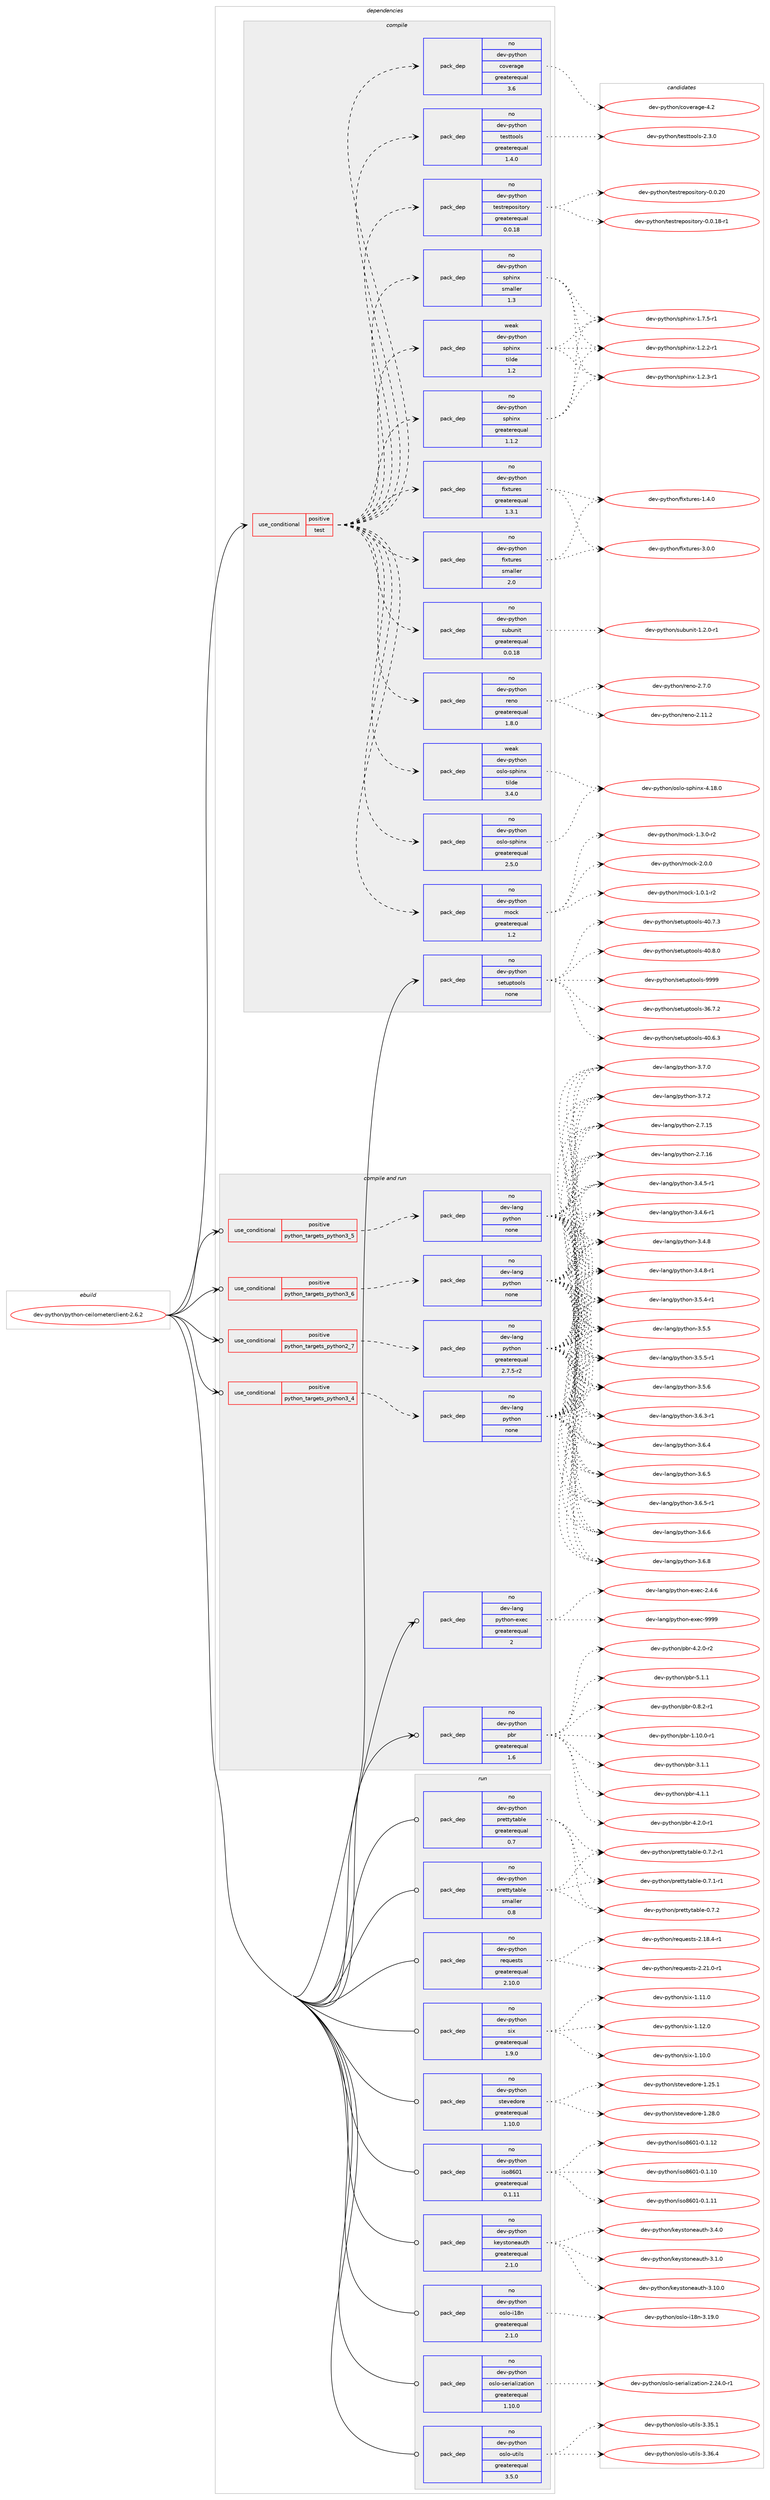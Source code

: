 digraph prolog {

# *************
# Graph options
# *************

newrank=true;
concentrate=true;
compound=true;
graph [rankdir=LR,fontname=Helvetica,fontsize=10,ranksep=1.5];#, ranksep=2.5, nodesep=0.2];
edge  [arrowhead=vee];
node  [fontname=Helvetica,fontsize=10];

# **********
# The ebuild
# **********

subgraph cluster_leftcol {
color=gray;
rank=same;
label=<<i>ebuild</i>>;
id [label="dev-python/python-ceilometerclient-2.6.2", color=red, width=4, href="../dev-python/python-ceilometerclient-2.6.2.svg"];
}

# ****************
# The dependencies
# ****************

subgraph cluster_midcol {
color=gray;
label=<<i>dependencies</i>>;
subgraph cluster_compile {
fillcolor="#eeeeee";
style=filled;
label=<<i>compile</i>>;
subgraph cond382423 {
dependency1434199 [label=<<TABLE BORDER="0" CELLBORDER="1" CELLSPACING="0" CELLPADDING="4"><TR><TD ROWSPAN="3" CELLPADDING="10">use_conditional</TD></TR><TR><TD>positive</TD></TR><TR><TD>test</TD></TR></TABLE>>, shape=none, color=red];
subgraph pack1028423 {
dependency1434200 [label=<<TABLE BORDER="0" CELLBORDER="1" CELLSPACING="0" CELLPADDING="4" WIDTH="220"><TR><TD ROWSPAN="6" CELLPADDING="30">pack_dep</TD></TR><TR><TD WIDTH="110">no</TD></TR><TR><TD>dev-python</TD></TR><TR><TD>coverage</TD></TR><TR><TD>greaterequal</TD></TR><TR><TD>3.6</TD></TR></TABLE>>, shape=none, color=blue];
}
dependency1434199:e -> dependency1434200:w [weight=20,style="dashed",arrowhead="vee"];
subgraph pack1028424 {
dependency1434201 [label=<<TABLE BORDER="0" CELLBORDER="1" CELLSPACING="0" CELLPADDING="4" WIDTH="220"><TR><TD ROWSPAN="6" CELLPADDING="30">pack_dep</TD></TR><TR><TD WIDTH="110">no</TD></TR><TR><TD>dev-python</TD></TR><TR><TD>fixtures</TD></TR><TR><TD>greaterequal</TD></TR><TR><TD>1.3.1</TD></TR></TABLE>>, shape=none, color=blue];
}
dependency1434199:e -> dependency1434201:w [weight=20,style="dashed",arrowhead="vee"];
subgraph pack1028425 {
dependency1434202 [label=<<TABLE BORDER="0" CELLBORDER="1" CELLSPACING="0" CELLPADDING="4" WIDTH="220"><TR><TD ROWSPAN="6" CELLPADDING="30">pack_dep</TD></TR><TR><TD WIDTH="110">no</TD></TR><TR><TD>dev-python</TD></TR><TR><TD>fixtures</TD></TR><TR><TD>smaller</TD></TR><TR><TD>2.0</TD></TR></TABLE>>, shape=none, color=blue];
}
dependency1434199:e -> dependency1434202:w [weight=20,style="dashed",arrowhead="vee"];
subgraph pack1028426 {
dependency1434203 [label=<<TABLE BORDER="0" CELLBORDER="1" CELLSPACING="0" CELLPADDING="4" WIDTH="220"><TR><TD ROWSPAN="6" CELLPADDING="30">pack_dep</TD></TR><TR><TD WIDTH="110">no</TD></TR><TR><TD>dev-python</TD></TR><TR><TD>mock</TD></TR><TR><TD>greaterequal</TD></TR><TR><TD>1.2</TD></TR></TABLE>>, shape=none, color=blue];
}
dependency1434199:e -> dependency1434203:w [weight=20,style="dashed",arrowhead="vee"];
subgraph pack1028427 {
dependency1434204 [label=<<TABLE BORDER="0" CELLBORDER="1" CELLSPACING="0" CELLPADDING="4" WIDTH="220"><TR><TD ROWSPAN="6" CELLPADDING="30">pack_dep</TD></TR><TR><TD WIDTH="110">no</TD></TR><TR><TD>dev-python</TD></TR><TR><TD>oslo-sphinx</TD></TR><TR><TD>greaterequal</TD></TR><TR><TD>2.5.0</TD></TR></TABLE>>, shape=none, color=blue];
}
dependency1434199:e -> dependency1434204:w [weight=20,style="dashed",arrowhead="vee"];
subgraph pack1028428 {
dependency1434205 [label=<<TABLE BORDER="0" CELLBORDER="1" CELLSPACING="0" CELLPADDING="4" WIDTH="220"><TR><TD ROWSPAN="6" CELLPADDING="30">pack_dep</TD></TR><TR><TD WIDTH="110">weak</TD></TR><TR><TD>dev-python</TD></TR><TR><TD>oslo-sphinx</TD></TR><TR><TD>tilde</TD></TR><TR><TD>3.4.0</TD></TR></TABLE>>, shape=none, color=blue];
}
dependency1434199:e -> dependency1434205:w [weight=20,style="dashed",arrowhead="vee"];
subgraph pack1028429 {
dependency1434206 [label=<<TABLE BORDER="0" CELLBORDER="1" CELLSPACING="0" CELLPADDING="4" WIDTH="220"><TR><TD ROWSPAN="6" CELLPADDING="30">pack_dep</TD></TR><TR><TD WIDTH="110">no</TD></TR><TR><TD>dev-python</TD></TR><TR><TD>reno</TD></TR><TR><TD>greaterequal</TD></TR><TR><TD>1.8.0</TD></TR></TABLE>>, shape=none, color=blue];
}
dependency1434199:e -> dependency1434206:w [weight=20,style="dashed",arrowhead="vee"];
subgraph pack1028430 {
dependency1434207 [label=<<TABLE BORDER="0" CELLBORDER="1" CELLSPACING="0" CELLPADDING="4" WIDTH="220"><TR><TD ROWSPAN="6" CELLPADDING="30">pack_dep</TD></TR><TR><TD WIDTH="110">no</TD></TR><TR><TD>dev-python</TD></TR><TR><TD>subunit</TD></TR><TR><TD>greaterequal</TD></TR><TR><TD>0.0.18</TD></TR></TABLE>>, shape=none, color=blue];
}
dependency1434199:e -> dependency1434207:w [weight=20,style="dashed",arrowhead="vee"];
subgraph pack1028431 {
dependency1434208 [label=<<TABLE BORDER="0" CELLBORDER="1" CELLSPACING="0" CELLPADDING="4" WIDTH="220"><TR><TD ROWSPAN="6" CELLPADDING="30">pack_dep</TD></TR><TR><TD WIDTH="110">no</TD></TR><TR><TD>dev-python</TD></TR><TR><TD>sphinx</TD></TR><TR><TD>greaterequal</TD></TR><TR><TD>1.1.2</TD></TR></TABLE>>, shape=none, color=blue];
}
dependency1434199:e -> dependency1434208:w [weight=20,style="dashed",arrowhead="vee"];
subgraph pack1028432 {
dependency1434209 [label=<<TABLE BORDER="0" CELLBORDER="1" CELLSPACING="0" CELLPADDING="4" WIDTH="220"><TR><TD ROWSPAN="6" CELLPADDING="30">pack_dep</TD></TR><TR><TD WIDTH="110">weak</TD></TR><TR><TD>dev-python</TD></TR><TR><TD>sphinx</TD></TR><TR><TD>tilde</TD></TR><TR><TD>1.2</TD></TR></TABLE>>, shape=none, color=blue];
}
dependency1434199:e -> dependency1434209:w [weight=20,style="dashed",arrowhead="vee"];
subgraph pack1028433 {
dependency1434210 [label=<<TABLE BORDER="0" CELLBORDER="1" CELLSPACING="0" CELLPADDING="4" WIDTH="220"><TR><TD ROWSPAN="6" CELLPADDING="30">pack_dep</TD></TR><TR><TD WIDTH="110">no</TD></TR><TR><TD>dev-python</TD></TR><TR><TD>sphinx</TD></TR><TR><TD>smaller</TD></TR><TR><TD>1.3</TD></TR></TABLE>>, shape=none, color=blue];
}
dependency1434199:e -> dependency1434210:w [weight=20,style="dashed",arrowhead="vee"];
subgraph pack1028434 {
dependency1434211 [label=<<TABLE BORDER="0" CELLBORDER="1" CELLSPACING="0" CELLPADDING="4" WIDTH="220"><TR><TD ROWSPAN="6" CELLPADDING="30">pack_dep</TD></TR><TR><TD WIDTH="110">no</TD></TR><TR><TD>dev-python</TD></TR><TR><TD>testrepository</TD></TR><TR><TD>greaterequal</TD></TR><TR><TD>0.0.18</TD></TR></TABLE>>, shape=none, color=blue];
}
dependency1434199:e -> dependency1434211:w [weight=20,style="dashed",arrowhead="vee"];
subgraph pack1028435 {
dependency1434212 [label=<<TABLE BORDER="0" CELLBORDER="1" CELLSPACING="0" CELLPADDING="4" WIDTH="220"><TR><TD ROWSPAN="6" CELLPADDING="30">pack_dep</TD></TR><TR><TD WIDTH="110">no</TD></TR><TR><TD>dev-python</TD></TR><TR><TD>testtools</TD></TR><TR><TD>greaterequal</TD></TR><TR><TD>1.4.0</TD></TR></TABLE>>, shape=none, color=blue];
}
dependency1434199:e -> dependency1434212:w [weight=20,style="dashed",arrowhead="vee"];
}
id:e -> dependency1434199:w [weight=20,style="solid",arrowhead="vee"];
subgraph pack1028436 {
dependency1434213 [label=<<TABLE BORDER="0" CELLBORDER="1" CELLSPACING="0" CELLPADDING="4" WIDTH="220"><TR><TD ROWSPAN="6" CELLPADDING="30">pack_dep</TD></TR><TR><TD WIDTH="110">no</TD></TR><TR><TD>dev-python</TD></TR><TR><TD>setuptools</TD></TR><TR><TD>none</TD></TR><TR><TD></TD></TR></TABLE>>, shape=none, color=blue];
}
id:e -> dependency1434213:w [weight=20,style="solid",arrowhead="vee"];
}
subgraph cluster_compileandrun {
fillcolor="#eeeeee";
style=filled;
label=<<i>compile and run</i>>;
subgraph cond382424 {
dependency1434214 [label=<<TABLE BORDER="0" CELLBORDER="1" CELLSPACING="0" CELLPADDING="4"><TR><TD ROWSPAN="3" CELLPADDING="10">use_conditional</TD></TR><TR><TD>positive</TD></TR><TR><TD>python_targets_python2_7</TD></TR></TABLE>>, shape=none, color=red];
subgraph pack1028437 {
dependency1434215 [label=<<TABLE BORDER="0" CELLBORDER="1" CELLSPACING="0" CELLPADDING="4" WIDTH="220"><TR><TD ROWSPAN="6" CELLPADDING="30">pack_dep</TD></TR><TR><TD WIDTH="110">no</TD></TR><TR><TD>dev-lang</TD></TR><TR><TD>python</TD></TR><TR><TD>greaterequal</TD></TR><TR><TD>2.7.5-r2</TD></TR></TABLE>>, shape=none, color=blue];
}
dependency1434214:e -> dependency1434215:w [weight=20,style="dashed",arrowhead="vee"];
}
id:e -> dependency1434214:w [weight=20,style="solid",arrowhead="odotvee"];
subgraph cond382425 {
dependency1434216 [label=<<TABLE BORDER="0" CELLBORDER="1" CELLSPACING="0" CELLPADDING="4"><TR><TD ROWSPAN="3" CELLPADDING="10">use_conditional</TD></TR><TR><TD>positive</TD></TR><TR><TD>python_targets_python3_4</TD></TR></TABLE>>, shape=none, color=red];
subgraph pack1028438 {
dependency1434217 [label=<<TABLE BORDER="0" CELLBORDER="1" CELLSPACING="0" CELLPADDING="4" WIDTH="220"><TR><TD ROWSPAN="6" CELLPADDING="30">pack_dep</TD></TR><TR><TD WIDTH="110">no</TD></TR><TR><TD>dev-lang</TD></TR><TR><TD>python</TD></TR><TR><TD>none</TD></TR><TR><TD></TD></TR></TABLE>>, shape=none, color=blue];
}
dependency1434216:e -> dependency1434217:w [weight=20,style="dashed",arrowhead="vee"];
}
id:e -> dependency1434216:w [weight=20,style="solid",arrowhead="odotvee"];
subgraph cond382426 {
dependency1434218 [label=<<TABLE BORDER="0" CELLBORDER="1" CELLSPACING="0" CELLPADDING="4"><TR><TD ROWSPAN="3" CELLPADDING="10">use_conditional</TD></TR><TR><TD>positive</TD></TR><TR><TD>python_targets_python3_5</TD></TR></TABLE>>, shape=none, color=red];
subgraph pack1028439 {
dependency1434219 [label=<<TABLE BORDER="0" CELLBORDER="1" CELLSPACING="0" CELLPADDING="4" WIDTH="220"><TR><TD ROWSPAN="6" CELLPADDING="30">pack_dep</TD></TR><TR><TD WIDTH="110">no</TD></TR><TR><TD>dev-lang</TD></TR><TR><TD>python</TD></TR><TR><TD>none</TD></TR><TR><TD></TD></TR></TABLE>>, shape=none, color=blue];
}
dependency1434218:e -> dependency1434219:w [weight=20,style="dashed",arrowhead="vee"];
}
id:e -> dependency1434218:w [weight=20,style="solid",arrowhead="odotvee"];
subgraph cond382427 {
dependency1434220 [label=<<TABLE BORDER="0" CELLBORDER="1" CELLSPACING="0" CELLPADDING="4"><TR><TD ROWSPAN="3" CELLPADDING="10">use_conditional</TD></TR><TR><TD>positive</TD></TR><TR><TD>python_targets_python3_6</TD></TR></TABLE>>, shape=none, color=red];
subgraph pack1028440 {
dependency1434221 [label=<<TABLE BORDER="0" CELLBORDER="1" CELLSPACING="0" CELLPADDING="4" WIDTH="220"><TR><TD ROWSPAN="6" CELLPADDING="30">pack_dep</TD></TR><TR><TD WIDTH="110">no</TD></TR><TR><TD>dev-lang</TD></TR><TR><TD>python</TD></TR><TR><TD>none</TD></TR><TR><TD></TD></TR></TABLE>>, shape=none, color=blue];
}
dependency1434220:e -> dependency1434221:w [weight=20,style="dashed",arrowhead="vee"];
}
id:e -> dependency1434220:w [weight=20,style="solid",arrowhead="odotvee"];
subgraph pack1028441 {
dependency1434222 [label=<<TABLE BORDER="0" CELLBORDER="1" CELLSPACING="0" CELLPADDING="4" WIDTH="220"><TR><TD ROWSPAN="6" CELLPADDING="30">pack_dep</TD></TR><TR><TD WIDTH="110">no</TD></TR><TR><TD>dev-lang</TD></TR><TR><TD>python-exec</TD></TR><TR><TD>greaterequal</TD></TR><TR><TD>2</TD></TR></TABLE>>, shape=none, color=blue];
}
id:e -> dependency1434222:w [weight=20,style="solid",arrowhead="odotvee"];
subgraph pack1028442 {
dependency1434223 [label=<<TABLE BORDER="0" CELLBORDER="1" CELLSPACING="0" CELLPADDING="4" WIDTH="220"><TR><TD ROWSPAN="6" CELLPADDING="30">pack_dep</TD></TR><TR><TD WIDTH="110">no</TD></TR><TR><TD>dev-python</TD></TR><TR><TD>pbr</TD></TR><TR><TD>greaterequal</TD></TR><TR><TD>1.6</TD></TR></TABLE>>, shape=none, color=blue];
}
id:e -> dependency1434223:w [weight=20,style="solid",arrowhead="odotvee"];
}
subgraph cluster_run {
fillcolor="#eeeeee";
style=filled;
label=<<i>run</i>>;
subgraph pack1028443 {
dependency1434224 [label=<<TABLE BORDER="0" CELLBORDER="1" CELLSPACING="0" CELLPADDING="4" WIDTH="220"><TR><TD ROWSPAN="6" CELLPADDING="30">pack_dep</TD></TR><TR><TD WIDTH="110">no</TD></TR><TR><TD>dev-python</TD></TR><TR><TD>iso8601</TD></TR><TR><TD>greaterequal</TD></TR><TR><TD>0.1.11</TD></TR></TABLE>>, shape=none, color=blue];
}
id:e -> dependency1434224:w [weight=20,style="solid",arrowhead="odot"];
subgraph pack1028444 {
dependency1434225 [label=<<TABLE BORDER="0" CELLBORDER="1" CELLSPACING="0" CELLPADDING="4" WIDTH="220"><TR><TD ROWSPAN="6" CELLPADDING="30">pack_dep</TD></TR><TR><TD WIDTH="110">no</TD></TR><TR><TD>dev-python</TD></TR><TR><TD>keystoneauth</TD></TR><TR><TD>greaterequal</TD></TR><TR><TD>2.1.0</TD></TR></TABLE>>, shape=none, color=blue];
}
id:e -> dependency1434225:w [weight=20,style="solid",arrowhead="odot"];
subgraph pack1028445 {
dependency1434226 [label=<<TABLE BORDER="0" CELLBORDER="1" CELLSPACING="0" CELLPADDING="4" WIDTH="220"><TR><TD ROWSPAN="6" CELLPADDING="30">pack_dep</TD></TR><TR><TD WIDTH="110">no</TD></TR><TR><TD>dev-python</TD></TR><TR><TD>oslo-i18n</TD></TR><TR><TD>greaterequal</TD></TR><TR><TD>2.1.0</TD></TR></TABLE>>, shape=none, color=blue];
}
id:e -> dependency1434226:w [weight=20,style="solid",arrowhead="odot"];
subgraph pack1028446 {
dependency1434227 [label=<<TABLE BORDER="0" CELLBORDER="1" CELLSPACING="0" CELLPADDING="4" WIDTH="220"><TR><TD ROWSPAN="6" CELLPADDING="30">pack_dep</TD></TR><TR><TD WIDTH="110">no</TD></TR><TR><TD>dev-python</TD></TR><TR><TD>oslo-serialization</TD></TR><TR><TD>greaterequal</TD></TR><TR><TD>1.10.0</TD></TR></TABLE>>, shape=none, color=blue];
}
id:e -> dependency1434227:w [weight=20,style="solid",arrowhead="odot"];
subgraph pack1028447 {
dependency1434228 [label=<<TABLE BORDER="0" CELLBORDER="1" CELLSPACING="0" CELLPADDING="4" WIDTH="220"><TR><TD ROWSPAN="6" CELLPADDING="30">pack_dep</TD></TR><TR><TD WIDTH="110">no</TD></TR><TR><TD>dev-python</TD></TR><TR><TD>oslo-utils</TD></TR><TR><TD>greaterequal</TD></TR><TR><TD>3.5.0</TD></TR></TABLE>>, shape=none, color=blue];
}
id:e -> dependency1434228:w [weight=20,style="solid",arrowhead="odot"];
subgraph pack1028448 {
dependency1434229 [label=<<TABLE BORDER="0" CELLBORDER="1" CELLSPACING="0" CELLPADDING="4" WIDTH="220"><TR><TD ROWSPAN="6" CELLPADDING="30">pack_dep</TD></TR><TR><TD WIDTH="110">no</TD></TR><TR><TD>dev-python</TD></TR><TR><TD>prettytable</TD></TR><TR><TD>greaterequal</TD></TR><TR><TD>0.7</TD></TR></TABLE>>, shape=none, color=blue];
}
id:e -> dependency1434229:w [weight=20,style="solid",arrowhead="odot"];
subgraph pack1028449 {
dependency1434230 [label=<<TABLE BORDER="0" CELLBORDER="1" CELLSPACING="0" CELLPADDING="4" WIDTH="220"><TR><TD ROWSPAN="6" CELLPADDING="30">pack_dep</TD></TR><TR><TD WIDTH="110">no</TD></TR><TR><TD>dev-python</TD></TR><TR><TD>prettytable</TD></TR><TR><TD>smaller</TD></TR><TR><TD>0.8</TD></TR></TABLE>>, shape=none, color=blue];
}
id:e -> dependency1434230:w [weight=20,style="solid",arrowhead="odot"];
subgraph pack1028450 {
dependency1434231 [label=<<TABLE BORDER="0" CELLBORDER="1" CELLSPACING="0" CELLPADDING="4" WIDTH="220"><TR><TD ROWSPAN="6" CELLPADDING="30">pack_dep</TD></TR><TR><TD WIDTH="110">no</TD></TR><TR><TD>dev-python</TD></TR><TR><TD>requests</TD></TR><TR><TD>greaterequal</TD></TR><TR><TD>2.10.0</TD></TR></TABLE>>, shape=none, color=blue];
}
id:e -> dependency1434231:w [weight=20,style="solid",arrowhead="odot"];
subgraph pack1028451 {
dependency1434232 [label=<<TABLE BORDER="0" CELLBORDER="1" CELLSPACING="0" CELLPADDING="4" WIDTH="220"><TR><TD ROWSPAN="6" CELLPADDING="30">pack_dep</TD></TR><TR><TD WIDTH="110">no</TD></TR><TR><TD>dev-python</TD></TR><TR><TD>six</TD></TR><TR><TD>greaterequal</TD></TR><TR><TD>1.9.0</TD></TR></TABLE>>, shape=none, color=blue];
}
id:e -> dependency1434232:w [weight=20,style="solid",arrowhead="odot"];
subgraph pack1028452 {
dependency1434233 [label=<<TABLE BORDER="0" CELLBORDER="1" CELLSPACING="0" CELLPADDING="4" WIDTH="220"><TR><TD ROWSPAN="6" CELLPADDING="30">pack_dep</TD></TR><TR><TD WIDTH="110">no</TD></TR><TR><TD>dev-python</TD></TR><TR><TD>stevedore</TD></TR><TR><TD>greaterequal</TD></TR><TR><TD>1.10.0</TD></TR></TABLE>>, shape=none, color=blue];
}
id:e -> dependency1434233:w [weight=20,style="solid",arrowhead="odot"];
}
}

# **************
# The candidates
# **************

subgraph cluster_choices {
rank=same;
color=gray;
label=<<i>candidates</i>>;

subgraph choice1028423 {
color=black;
nodesep=1;
choice1001011184511212111610411111047991111181011149710310145524650 [label="dev-python/coverage-4.2", color=red, width=4,href="../dev-python/coverage-4.2.svg"];
dependency1434200:e -> choice1001011184511212111610411111047991111181011149710310145524650:w [style=dotted,weight="100"];
}
subgraph choice1028424 {
color=black;
nodesep=1;
choice1001011184511212111610411111047102105120116117114101115454946524648 [label="dev-python/fixtures-1.4.0", color=red, width=4,href="../dev-python/fixtures-1.4.0.svg"];
choice1001011184511212111610411111047102105120116117114101115455146484648 [label="dev-python/fixtures-3.0.0", color=red, width=4,href="../dev-python/fixtures-3.0.0.svg"];
dependency1434201:e -> choice1001011184511212111610411111047102105120116117114101115454946524648:w [style=dotted,weight="100"];
dependency1434201:e -> choice1001011184511212111610411111047102105120116117114101115455146484648:w [style=dotted,weight="100"];
}
subgraph choice1028425 {
color=black;
nodesep=1;
choice1001011184511212111610411111047102105120116117114101115454946524648 [label="dev-python/fixtures-1.4.0", color=red, width=4,href="../dev-python/fixtures-1.4.0.svg"];
choice1001011184511212111610411111047102105120116117114101115455146484648 [label="dev-python/fixtures-3.0.0", color=red, width=4,href="../dev-python/fixtures-3.0.0.svg"];
dependency1434202:e -> choice1001011184511212111610411111047102105120116117114101115454946524648:w [style=dotted,weight="100"];
dependency1434202:e -> choice1001011184511212111610411111047102105120116117114101115455146484648:w [style=dotted,weight="100"];
}
subgraph choice1028426 {
color=black;
nodesep=1;
choice1001011184511212111610411111047109111991074549464846494511450 [label="dev-python/mock-1.0.1-r2", color=red, width=4,href="../dev-python/mock-1.0.1-r2.svg"];
choice1001011184511212111610411111047109111991074549465146484511450 [label="dev-python/mock-1.3.0-r2", color=red, width=4,href="../dev-python/mock-1.3.0-r2.svg"];
choice100101118451121211161041111104710911199107455046484648 [label="dev-python/mock-2.0.0", color=red, width=4,href="../dev-python/mock-2.0.0.svg"];
dependency1434203:e -> choice1001011184511212111610411111047109111991074549464846494511450:w [style=dotted,weight="100"];
dependency1434203:e -> choice1001011184511212111610411111047109111991074549465146484511450:w [style=dotted,weight="100"];
dependency1434203:e -> choice100101118451121211161041111104710911199107455046484648:w [style=dotted,weight="100"];
}
subgraph choice1028427 {
color=black;
nodesep=1;
choice10010111845112121116104111110471111151081114511511210410511012045524649564648 [label="dev-python/oslo-sphinx-4.18.0", color=red, width=4,href="../dev-python/oslo-sphinx-4.18.0.svg"];
dependency1434204:e -> choice10010111845112121116104111110471111151081114511511210410511012045524649564648:w [style=dotted,weight="100"];
}
subgraph choice1028428 {
color=black;
nodesep=1;
choice10010111845112121116104111110471111151081114511511210410511012045524649564648 [label="dev-python/oslo-sphinx-4.18.0", color=red, width=4,href="../dev-python/oslo-sphinx-4.18.0.svg"];
dependency1434205:e -> choice10010111845112121116104111110471111151081114511511210410511012045524649564648:w [style=dotted,weight="100"];
}
subgraph choice1028429 {
color=black;
nodesep=1;
choice100101118451121211161041111104711410111011145504649494650 [label="dev-python/reno-2.11.2", color=red, width=4,href="../dev-python/reno-2.11.2.svg"];
choice1001011184511212111610411111047114101110111455046554648 [label="dev-python/reno-2.7.0", color=red, width=4,href="../dev-python/reno-2.7.0.svg"];
dependency1434206:e -> choice100101118451121211161041111104711410111011145504649494650:w [style=dotted,weight="100"];
dependency1434206:e -> choice1001011184511212111610411111047114101110111455046554648:w [style=dotted,weight="100"];
}
subgraph choice1028430 {
color=black;
nodesep=1;
choice1001011184511212111610411111047115117981171101051164549465046484511449 [label="dev-python/subunit-1.2.0-r1", color=red, width=4,href="../dev-python/subunit-1.2.0-r1.svg"];
dependency1434207:e -> choice1001011184511212111610411111047115117981171101051164549465046484511449:w [style=dotted,weight="100"];
}
subgraph choice1028431 {
color=black;
nodesep=1;
choice10010111845112121116104111110471151121041051101204549465046504511449 [label="dev-python/sphinx-1.2.2-r1", color=red, width=4,href="../dev-python/sphinx-1.2.2-r1.svg"];
choice10010111845112121116104111110471151121041051101204549465046514511449 [label="dev-python/sphinx-1.2.3-r1", color=red, width=4,href="../dev-python/sphinx-1.2.3-r1.svg"];
choice10010111845112121116104111110471151121041051101204549465546534511449 [label="dev-python/sphinx-1.7.5-r1", color=red, width=4,href="../dev-python/sphinx-1.7.5-r1.svg"];
dependency1434208:e -> choice10010111845112121116104111110471151121041051101204549465046504511449:w [style=dotted,weight="100"];
dependency1434208:e -> choice10010111845112121116104111110471151121041051101204549465046514511449:w [style=dotted,weight="100"];
dependency1434208:e -> choice10010111845112121116104111110471151121041051101204549465546534511449:w [style=dotted,weight="100"];
}
subgraph choice1028432 {
color=black;
nodesep=1;
choice10010111845112121116104111110471151121041051101204549465046504511449 [label="dev-python/sphinx-1.2.2-r1", color=red, width=4,href="../dev-python/sphinx-1.2.2-r1.svg"];
choice10010111845112121116104111110471151121041051101204549465046514511449 [label="dev-python/sphinx-1.2.3-r1", color=red, width=4,href="../dev-python/sphinx-1.2.3-r1.svg"];
choice10010111845112121116104111110471151121041051101204549465546534511449 [label="dev-python/sphinx-1.7.5-r1", color=red, width=4,href="../dev-python/sphinx-1.7.5-r1.svg"];
dependency1434209:e -> choice10010111845112121116104111110471151121041051101204549465046504511449:w [style=dotted,weight="100"];
dependency1434209:e -> choice10010111845112121116104111110471151121041051101204549465046514511449:w [style=dotted,weight="100"];
dependency1434209:e -> choice10010111845112121116104111110471151121041051101204549465546534511449:w [style=dotted,weight="100"];
}
subgraph choice1028433 {
color=black;
nodesep=1;
choice10010111845112121116104111110471151121041051101204549465046504511449 [label="dev-python/sphinx-1.2.2-r1", color=red, width=4,href="../dev-python/sphinx-1.2.2-r1.svg"];
choice10010111845112121116104111110471151121041051101204549465046514511449 [label="dev-python/sphinx-1.2.3-r1", color=red, width=4,href="../dev-python/sphinx-1.2.3-r1.svg"];
choice10010111845112121116104111110471151121041051101204549465546534511449 [label="dev-python/sphinx-1.7.5-r1", color=red, width=4,href="../dev-python/sphinx-1.7.5-r1.svg"];
dependency1434210:e -> choice10010111845112121116104111110471151121041051101204549465046504511449:w [style=dotted,weight="100"];
dependency1434210:e -> choice10010111845112121116104111110471151121041051101204549465046514511449:w [style=dotted,weight="100"];
dependency1434210:e -> choice10010111845112121116104111110471151121041051101204549465546534511449:w [style=dotted,weight="100"];
}
subgraph choice1028434 {
color=black;
nodesep=1;
choice1001011184511212111610411111047116101115116114101112111115105116111114121454846484649564511449 [label="dev-python/testrepository-0.0.18-r1", color=red, width=4,href="../dev-python/testrepository-0.0.18-r1.svg"];
choice100101118451121211161041111104711610111511611410111211111510511611111412145484648465048 [label="dev-python/testrepository-0.0.20", color=red, width=4,href="../dev-python/testrepository-0.0.20.svg"];
dependency1434211:e -> choice1001011184511212111610411111047116101115116114101112111115105116111114121454846484649564511449:w [style=dotted,weight="100"];
dependency1434211:e -> choice100101118451121211161041111104711610111511611410111211111510511611111412145484648465048:w [style=dotted,weight="100"];
}
subgraph choice1028435 {
color=black;
nodesep=1;
choice1001011184511212111610411111047116101115116116111111108115455046514648 [label="dev-python/testtools-2.3.0", color=red, width=4,href="../dev-python/testtools-2.3.0.svg"];
dependency1434212:e -> choice1001011184511212111610411111047116101115116116111111108115455046514648:w [style=dotted,weight="100"];
}
subgraph choice1028436 {
color=black;
nodesep=1;
choice100101118451121211161041111104711510111611711211611111110811545515446554650 [label="dev-python/setuptools-36.7.2", color=red, width=4,href="../dev-python/setuptools-36.7.2.svg"];
choice100101118451121211161041111104711510111611711211611111110811545524846544651 [label="dev-python/setuptools-40.6.3", color=red, width=4,href="../dev-python/setuptools-40.6.3.svg"];
choice100101118451121211161041111104711510111611711211611111110811545524846554651 [label="dev-python/setuptools-40.7.3", color=red, width=4,href="../dev-python/setuptools-40.7.3.svg"];
choice100101118451121211161041111104711510111611711211611111110811545524846564648 [label="dev-python/setuptools-40.8.0", color=red, width=4,href="../dev-python/setuptools-40.8.0.svg"];
choice10010111845112121116104111110471151011161171121161111111081154557575757 [label="dev-python/setuptools-9999", color=red, width=4,href="../dev-python/setuptools-9999.svg"];
dependency1434213:e -> choice100101118451121211161041111104711510111611711211611111110811545515446554650:w [style=dotted,weight="100"];
dependency1434213:e -> choice100101118451121211161041111104711510111611711211611111110811545524846544651:w [style=dotted,weight="100"];
dependency1434213:e -> choice100101118451121211161041111104711510111611711211611111110811545524846554651:w [style=dotted,weight="100"];
dependency1434213:e -> choice100101118451121211161041111104711510111611711211611111110811545524846564648:w [style=dotted,weight="100"];
dependency1434213:e -> choice10010111845112121116104111110471151011161171121161111111081154557575757:w [style=dotted,weight="100"];
}
subgraph choice1028437 {
color=black;
nodesep=1;
choice10010111845108971101034711212111610411111045504655464953 [label="dev-lang/python-2.7.15", color=red, width=4,href="../dev-lang/python-2.7.15.svg"];
choice10010111845108971101034711212111610411111045504655464954 [label="dev-lang/python-2.7.16", color=red, width=4,href="../dev-lang/python-2.7.16.svg"];
choice1001011184510897110103471121211161041111104551465246534511449 [label="dev-lang/python-3.4.5-r1", color=red, width=4,href="../dev-lang/python-3.4.5-r1.svg"];
choice1001011184510897110103471121211161041111104551465246544511449 [label="dev-lang/python-3.4.6-r1", color=red, width=4,href="../dev-lang/python-3.4.6-r1.svg"];
choice100101118451089711010347112121116104111110455146524656 [label="dev-lang/python-3.4.8", color=red, width=4,href="../dev-lang/python-3.4.8.svg"];
choice1001011184510897110103471121211161041111104551465246564511449 [label="dev-lang/python-3.4.8-r1", color=red, width=4,href="../dev-lang/python-3.4.8-r1.svg"];
choice1001011184510897110103471121211161041111104551465346524511449 [label="dev-lang/python-3.5.4-r1", color=red, width=4,href="../dev-lang/python-3.5.4-r1.svg"];
choice100101118451089711010347112121116104111110455146534653 [label="dev-lang/python-3.5.5", color=red, width=4,href="../dev-lang/python-3.5.5.svg"];
choice1001011184510897110103471121211161041111104551465346534511449 [label="dev-lang/python-3.5.5-r1", color=red, width=4,href="../dev-lang/python-3.5.5-r1.svg"];
choice100101118451089711010347112121116104111110455146534654 [label="dev-lang/python-3.5.6", color=red, width=4,href="../dev-lang/python-3.5.6.svg"];
choice1001011184510897110103471121211161041111104551465446514511449 [label="dev-lang/python-3.6.3-r1", color=red, width=4,href="../dev-lang/python-3.6.3-r1.svg"];
choice100101118451089711010347112121116104111110455146544652 [label="dev-lang/python-3.6.4", color=red, width=4,href="../dev-lang/python-3.6.4.svg"];
choice100101118451089711010347112121116104111110455146544653 [label="dev-lang/python-3.6.5", color=red, width=4,href="../dev-lang/python-3.6.5.svg"];
choice1001011184510897110103471121211161041111104551465446534511449 [label="dev-lang/python-3.6.5-r1", color=red, width=4,href="../dev-lang/python-3.6.5-r1.svg"];
choice100101118451089711010347112121116104111110455146544654 [label="dev-lang/python-3.6.6", color=red, width=4,href="../dev-lang/python-3.6.6.svg"];
choice100101118451089711010347112121116104111110455146544656 [label="dev-lang/python-3.6.8", color=red, width=4,href="../dev-lang/python-3.6.8.svg"];
choice100101118451089711010347112121116104111110455146554648 [label="dev-lang/python-3.7.0", color=red, width=4,href="../dev-lang/python-3.7.0.svg"];
choice100101118451089711010347112121116104111110455146554650 [label="dev-lang/python-3.7.2", color=red, width=4,href="../dev-lang/python-3.7.2.svg"];
dependency1434215:e -> choice10010111845108971101034711212111610411111045504655464953:w [style=dotted,weight="100"];
dependency1434215:e -> choice10010111845108971101034711212111610411111045504655464954:w [style=dotted,weight="100"];
dependency1434215:e -> choice1001011184510897110103471121211161041111104551465246534511449:w [style=dotted,weight="100"];
dependency1434215:e -> choice1001011184510897110103471121211161041111104551465246544511449:w [style=dotted,weight="100"];
dependency1434215:e -> choice100101118451089711010347112121116104111110455146524656:w [style=dotted,weight="100"];
dependency1434215:e -> choice1001011184510897110103471121211161041111104551465246564511449:w [style=dotted,weight="100"];
dependency1434215:e -> choice1001011184510897110103471121211161041111104551465346524511449:w [style=dotted,weight="100"];
dependency1434215:e -> choice100101118451089711010347112121116104111110455146534653:w [style=dotted,weight="100"];
dependency1434215:e -> choice1001011184510897110103471121211161041111104551465346534511449:w [style=dotted,weight="100"];
dependency1434215:e -> choice100101118451089711010347112121116104111110455146534654:w [style=dotted,weight="100"];
dependency1434215:e -> choice1001011184510897110103471121211161041111104551465446514511449:w [style=dotted,weight="100"];
dependency1434215:e -> choice100101118451089711010347112121116104111110455146544652:w [style=dotted,weight="100"];
dependency1434215:e -> choice100101118451089711010347112121116104111110455146544653:w [style=dotted,weight="100"];
dependency1434215:e -> choice1001011184510897110103471121211161041111104551465446534511449:w [style=dotted,weight="100"];
dependency1434215:e -> choice100101118451089711010347112121116104111110455146544654:w [style=dotted,weight="100"];
dependency1434215:e -> choice100101118451089711010347112121116104111110455146544656:w [style=dotted,weight="100"];
dependency1434215:e -> choice100101118451089711010347112121116104111110455146554648:w [style=dotted,weight="100"];
dependency1434215:e -> choice100101118451089711010347112121116104111110455146554650:w [style=dotted,weight="100"];
}
subgraph choice1028438 {
color=black;
nodesep=1;
choice10010111845108971101034711212111610411111045504655464953 [label="dev-lang/python-2.7.15", color=red, width=4,href="../dev-lang/python-2.7.15.svg"];
choice10010111845108971101034711212111610411111045504655464954 [label="dev-lang/python-2.7.16", color=red, width=4,href="../dev-lang/python-2.7.16.svg"];
choice1001011184510897110103471121211161041111104551465246534511449 [label="dev-lang/python-3.4.5-r1", color=red, width=4,href="../dev-lang/python-3.4.5-r1.svg"];
choice1001011184510897110103471121211161041111104551465246544511449 [label="dev-lang/python-3.4.6-r1", color=red, width=4,href="../dev-lang/python-3.4.6-r1.svg"];
choice100101118451089711010347112121116104111110455146524656 [label="dev-lang/python-3.4.8", color=red, width=4,href="../dev-lang/python-3.4.8.svg"];
choice1001011184510897110103471121211161041111104551465246564511449 [label="dev-lang/python-3.4.8-r1", color=red, width=4,href="../dev-lang/python-3.4.8-r1.svg"];
choice1001011184510897110103471121211161041111104551465346524511449 [label="dev-lang/python-3.5.4-r1", color=red, width=4,href="../dev-lang/python-3.5.4-r1.svg"];
choice100101118451089711010347112121116104111110455146534653 [label="dev-lang/python-3.5.5", color=red, width=4,href="../dev-lang/python-3.5.5.svg"];
choice1001011184510897110103471121211161041111104551465346534511449 [label="dev-lang/python-3.5.5-r1", color=red, width=4,href="../dev-lang/python-3.5.5-r1.svg"];
choice100101118451089711010347112121116104111110455146534654 [label="dev-lang/python-3.5.6", color=red, width=4,href="../dev-lang/python-3.5.6.svg"];
choice1001011184510897110103471121211161041111104551465446514511449 [label="dev-lang/python-3.6.3-r1", color=red, width=4,href="../dev-lang/python-3.6.3-r1.svg"];
choice100101118451089711010347112121116104111110455146544652 [label="dev-lang/python-3.6.4", color=red, width=4,href="../dev-lang/python-3.6.4.svg"];
choice100101118451089711010347112121116104111110455146544653 [label="dev-lang/python-3.6.5", color=red, width=4,href="../dev-lang/python-3.6.5.svg"];
choice1001011184510897110103471121211161041111104551465446534511449 [label="dev-lang/python-3.6.5-r1", color=red, width=4,href="../dev-lang/python-3.6.5-r1.svg"];
choice100101118451089711010347112121116104111110455146544654 [label="dev-lang/python-3.6.6", color=red, width=4,href="../dev-lang/python-3.6.6.svg"];
choice100101118451089711010347112121116104111110455146544656 [label="dev-lang/python-3.6.8", color=red, width=4,href="../dev-lang/python-3.6.8.svg"];
choice100101118451089711010347112121116104111110455146554648 [label="dev-lang/python-3.7.0", color=red, width=4,href="../dev-lang/python-3.7.0.svg"];
choice100101118451089711010347112121116104111110455146554650 [label="dev-lang/python-3.7.2", color=red, width=4,href="../dev-lang/python-3.7.2.svg"];
dependency1434217:e -> choice10010111845108971101034711212111610411111045504655464953:w [style=dotted,weight="100"];
dependency1434217:e -> choice10010111845108971101034711212111610411111045504655464954:w [style=dotted,weight="100"];
dependency1434217:e -> choice1001011184510897110103471121211161041111104551465246534511449:w [style=dotted,weight="100"];
dependency1434217:e -> choice1001011184510897110103471121211161041111104551465246544511449:w [style=dotted,weight="100"];
dependency1434217:e -> choice100101118451089711010347112121116104111110455146524656:w [style=dotted,weight="100"];
dependency1434217:e -> choice1001011184510897110103471121211161041111104551465246564511449:w [style=dotted,weight="100"];
dependency1434217:e -> choice1001011184510897110103471121211161041111104551465346524511449:w [style=dotted,weight="100"];
dependency1434217:e -> choice100101118451089711010347112121116104111110455146534653:w [style=dotted,weight="100"];
dependency1434217:e -> choice1001011184510897110103471121211161041111104551465346534511449:w [style=dotted,weight="100"];
dependency1434217:e -> choice100101118451089711010347112121116104111110455146534654:w [style=dotted,weight="100"];
dependency1434217:e -> choice1001011184510897110103471121211161041111104551465446514511449:w [style=dotted,weight="100"];
dependency1434217:e -> choice100101118451089711010347112121116104111110455146544652:w [style=dotted,weight="100"];
dependency1434217:e -> choice100101118451089711010347112121116104111110455146544653:w [style=dotted,weight="100"];
dependency1434217:e -> choice1001011184510897110103471121211161041111104551465446534511449:w [style=dotted,weight="100"];
dependency1434217:e -> choice100101118451089711010347112121116104111110455146544654:w [style=dotted,weight="100"];
dependency1434217:e -> choice100101118451089711010347112121116104111110455146544656:w [style=dotted,weight="100"];
dependency1434217:e -> choice100101118451089711010347112121116104111110455146554648:w [style=dotted,weight="100"];
dependency1434217:e -> choice100101118451089711010347112121116104111110455146554650:w [style=dotted,weight="100"];
}
subgraph choice1028439 {
color=black;
nodesep=1;
choice10010111845108971101034711212111610411111045504655464953 [label="dev-lang/python-2.7.15", color=red, width=4,href="../dev-lang/python-2.7.15.svg"];
choice10010111845108971101034711212111610411111045504655464954 [label="dev-lang/python-2.7.16", color=red, width=4,href="../dev-lang/python-2.7.16.svg"];
choice1001011184510897110103471121211161041111104551465246534511449 [label="dev-lang/python-3.4.5-r1", color=red, width=4,href="../dev-lang/python-3.4.5-r1.svg"];
choice1001011184510897110103471121211161041111104551465246544511449 [label="dev-lang/python-3.4.6-r1", color=red, width=4,href="../dev-lang/python-3.4.6-r1.svg"];
choice100101118451089711010347112121116104111110455146524656 [label="dev-lang/python-3.4.8", color=red, width=4,href="../dev-lang/python-3.4.8.svg"];
choice1001011184510897110103471121211161041111104551465246564511449 [label="dev-lang/python-3.4.8-r1", color=red, width=4,href="../dev-lang/python-3.4.8-r1.svg"];
choice1001011184510897110103471121211161041111104551465346524511449 [label="dev-lang/python-3.5.4-r1", color=red, width=4,href="../dev-lang/python-3.5.4-r1.svg"];
choice100101118451089711010347112121116104111110455146534653 [label="dev-lang/python-3.5.5", color=red, width=4,href="../dev-lang/python-3.5.5.svg"];
choice1001011184510897110103471121211161041111104551465346534511449 [label="dev-lang/python-3.5.5-r1", color=red, width=4,href="../dev-lang/python-3.5.5-r1.svg"];
choice100101118451089711010347112121116104111110455146534654 [label="dev-lang/python-3.5.6", color=red, width=4,href="../dev-lang/python-3.5.6.svg"];
choice1001011184510897110103471121211161041111104551465446514511449 [label="dev-lang/python-3.6.3-r1", color=red, width=4,href="../dev-lang/python-3.6.3-r1.svg"];
choice100101118451089711010347112121116104111110455146544652 [label="dev-lang/python-3.6.4", color=red, width=4,href="../dev-lang/python-3.6.4.svg"];
choice100101118451089711010347112121116104111110455146544653 [label="dev-lang/python-3.6.5", color=red, width=4,href="../dev-lang/python-3.6.5.svg"];
choice1001011184510897110103471121211161041111104551465446534511449 [label="dev-lang/python-3.6.5-r1", color=red, width=4,href="../dev-lang/python-3.6.5-r1.svg"];
choice100101118451089711010347112121116104111110455146544654 [label="dev-lang/python-3.6.6", color=red, width=4,href="../dev-lang/python-3.6.6.svg"];
choice100101118451089711010347112121116104111110455146544656 [label="dev-lang/python-3.6.8", color=red, width=4,href="../dev-lang/python-3.6.8.svg"];
choice100101118451089711010347112121116104111110455146554648 [label="dev-lang/python-3.7.0", color=red, width=4,href="../dev-lang/python-3.7.0.svg"];
choice100101118451089711010347112121116104111110455146554650 [label="dev-lang/python-3.7.2", color=red, width=4,href="../dev-lang/python-3.7.2.svg"];
dependency1434219:e -> choice10010111845108971101034711212111610411111045504655464953:w [style=dotted,weight="100"];
dependency1434219:e -> choice10010111845108971101034711212111610411111045504655464954:w [style=dotted,weight="100"];
dependency1434219:e -> choice1001011184510897110103471121211161041111104551465246534511449:w [style=dotted,weight="100"];
dependency1434219:e -> choice1001011184510897110103471121211161041111104551465246544511449:w [style=dotted,weight="100"];
dependency1434219:e -> choice100101118451089711010347112121116104111110455146524656:w [style=dotted,weight="100"];
dependency1434219:e -> choice1001011184510897110103471121211161041111104551465246564511449:w [style=dotted,weight="100"];
dependency1434219:e -> choice1001011184510897110103471121211161041111104551465346524511449:w [style=dotted,weight="100"];
dependency1434219:e -> choice100101118451089711010347112121116104111110455146534653:w [style=dotted,weight="100"];
dependency1434219:e -> choice1001011184510897110103471121211161041111104551465346534511449:w [style=dotted,weight="100"];
dependency1434219:e -> choice100101118451089711010347112121116104111110455146534654:w [style=dotted,weight="100"];
dependency1434219:e -> choice1001011184510897110103471121211161041111104551465446514511449:w [style=dotted,weight="100"];
dependency1434219:e -> choice100101118451089711010347112121116104111110455146544652:w [style=dotted,weight="100"];
dependency1434219:e -> choice100101118451089711010347112121116104111110455146544653:w [style=dotted,weight="100"];
dependency1434219:e -> choice1001011184510897110103471121211161041111104551465446534511449:w [style=dotted,weight="100"];
dependency1434219:e -> choice100101118451089711010347112121116104111110455146544654:w [style=dotted,weight="100"];
dependency1434219:e -> choice100101118451089711010347112121116104111110455146544656:w [style=dotted,weight="100"];
dependency1434219:e -> choice100101118451089711010347112121116104111110455146554648:w [style=dotted,weight="100"];
dependency1434219:e -> choice100101118451089711010347112121116104111110455146554650:w [style=dotted,weight="100"];
}
subgraph choice1028440 {
color=black;
nodesep=1;
choice10010111845108971101034711212111610411111045504655464953 [label="dev-lang/python-2.7.15", color=red, width=4,href="../dev-lang/python-2.7.15.svg"];
choice10010111845108971101034711212111610411111045504655464954 [label="dev-lang/python-2.7.16", color=red, width=4,href="../dev-lang/python-2.7.16.svg"];
choice1001011184510897110103471121211161041111104551465246534511449 [label="dev-lang/python-3.4.5-r1", color=red, width=4,href="../dev-lang/python-3.4.5-r1.svg"];
choice1001011184510897110103471121211161041111104551465246544511449 [label="dev-lang/python-3.4.6-r1", color=red, width=4,href="../dev-lang/python-3.4.6-r1.svg"];
choice100101118451089711010347112121116104111110455146524656 [label="dev-lang/python-3.4.8", color=red, width=4,href="../dev-lang/python-3.4.8.svg"];
choice1001011184510897110103471121211161041111104551465246564511449 [label="dev-lang/python-3.4.8-r1", color=red, width=4,href="../dev-lang/python-3.4.8-r1.svg"];
choice1001011184510897110103471121211161041111104551465346524511449 [label="dev-lang/python-3.5.4-r1", color=red, width=4,href="../dev-lang/python-3.5.4-r1.svg"];
choice100101118451089711010347112121116104111110455146534653 [label="dev-lang/python-3.5.5", color=red, width=4,href="../dev-lang/python-3.5.5.svg"];
choice1001011184510897110103471121211161041111104551465346534511449 [label="dev-lang/python-3.5.5-r1", color=red, width=4,href="../dev-lang/python-3.5.5-r1.svg"];
choice100101118451089711010347112121116104111110455146534654 [label="dev-lang/python-3.5.6", color=red, width=4,href="../dev-lang/python-3.5.6.svg"];
choice1001011184510897110103471121211161041111104551465446514511449 [label="dev-lang/python-3.6.3-r1", color=red, width=4,href="../dev-lang/python-3.6.3-r1.svg"];
choice100101118451089711010347112121116104111110455146544652 [label="dev-lang/python-3.6.4", color=red, width=4,href="../dev-lang/python-3.6.4.svg"];
choice100101118451089711010347112121116104111110455146544653 [label="dev-lang/python-3.6.5", color=red, width=4,href="../dev-lang/python-3.6.5.svg"];
choice1001011184510897110103471121211161041111104551465446534511449 [label="dev-lang/python-3.6.5-r1", color=red, width=4,href="../dev-lang/python-3.6.5-r1.svg"];
choice100101118451089711010347112121116104111110455146544654 [label="dev-lang/python-3.6.6", color=red, width=4,href="../dev-lang/python-3.6.6.svg"];
choice100101118451089711010347112121116104111110455146544656 [label="dev-lang/python-3.6.8", color=red, width=4,href="../dev-lang/python-3.6.8.svg"];
choice100101118451089711010347112121116104111110455146554648 [label="dev-lang/python-3.7.0", color=red, width=4,href="../dev-lang/python-3.7.0.svg"];
choice100101118451089711010347112121116104111110455146554650 [label="dev-lang/python-3.7.2", color=red, width=4,href="../dev-lang/python-3.7.2.svg"];
dependency1434221:e -> choice10010111845108971101034711212111610411111045504655464953:w [style=dotted,weight="100"];
dependency1434221:e -> choice10010111845108971101034711212111610411111045504655464954:w [style=dotted,weight="100"];
dependency1434221:e -> choice1001011184510897110103471121211161041111104551465246534511449:w [style=dotted,weight="100"];
dependency1434221:e -> choice1001011184510897110103471121211161041111104551465246544511449:w [style=dotted,weight="100"];
dependency1434221:e -> choice100101118451089711010347112121116104111110455146524656:w [style=dotted,weight="100"];
dependency1434221:e -> choice1001011184510897110103471121211161041111104551465246564511449:w [style=dotted,weight="100"];
dependency1434221:e -> choice1001011184510897110103471121211161041111104551465346524511449:w [style=dotted,weight="100"];
dependency1434221:e -> choice100101118451089711010347112121116104111110455146534653:w [style=dotted,weight="100"];
dependency1434221:e -> choice1001011184510897110103471121211161041111104551465346534511449:w [style=dotted,weight="100"];
dependency1434221:e -> choice100101118451089711010347112121116104111110455146534654:w [style=dotted,weight="100"];
dependency1434221:e -> choice1001011184510897110103471121211161041111104551465446514511449:w [style=dotted,weight="100"];
dependency1434221:e -> choice100101118451089711010347112121116104111110455146544652:w [style=dotted,weight="100"];
dependency1434221:e -> choice100101118451089711010347112121116104111110455146544653:w [style=dotted,weight="100"];
dependency1434221:e -> choice1001011184510897110103471121211161041111104551465446534511449:w [style=dotted,weight="100"];
dependency1434221:e -> choice100101118451089711010347112121116104111110455146544654:w [style=dotted,weight="100"];
dependency1434221:e -> choice100101118451089711010347112121116104111110455146544656:w [style=dotted,weight="100"];
dependency1434221:e -> choice100101118451089711010347112121116104111110455146554648:w [style=dotted,weight="100"];
dependency1434221:e -> choice100101118451089711010347112121116104111110455146554650:w [style=dotted,weight="100"];
}
subgraph choice1028441 {
color=black;
nodesep=1;
choice1001011184510897110103471121211161041111104510112010199455046524654 [label="dev-lang/python-exec-2.4.6", color=red, width=4,href="../dev-lang/python-exec-2.4.6.svg"];
choice10010111845108971101034711212111610411111045101120101994557575757 [label="dev-lang/python-exec-9999", color=red, width=4,href="../dev-lang/python-exec-9999.svg"];
dependency1434222:e -> choice1001011184510897110103471121211161041111104510112010199455046524654:w [style=dotted,weight="100"];
dependency1434222:e -> choice10010111845108971101034711212111610411111045101120101994557575757:w [style=dotted,weight="100"];
}
subgraph choice1028442 {
color=black;
nodesep=1;
choice1001011184511212111610411111047112981144548465646504511449 [label="dev-python/pbr-0.8.2-r1", color=red, width=4,href="../dev-python/pbr-0.8.2-r1.svg"];
choice100101118451121211161041111104711298114454946494846484511449 [label="dev-python/pbr-1.10.0-r1", color=red, width=4,href="../dev-python/pbr-1.10.0-r1.svg"];
choice100101118451121211161041111104711298114455146494649 [label="dev-python/pbr-3.1.1", color=red, width=4,href="../dev-python/pbr-3.1.1.svg"];
choice100101118451121211161041111104711298114455246494649 [label="dev-python/pbr-4.1.1", color=red, width=4,href="../dev-python/pbr-4.1.1.svg"];
choice1001011184511212111610411111047112981144552465046484511449 [label="dev-python/pbr-4.2.0-r1", color=red, width=4,href="../dev-python/pbr-4.2.0-r1.svg"];
choice1001011184511212111610411111047112981144552465046484511450 [label="dev-python/pbr-4.2.0-r2", color=red, width=4,href="../dev-python/pbr-4.2.0-r2.svg"];
choice100101118451121211161041111104711298114455346494649 [label="dev-python/pbr-5.1.1", color=red, width=4,href="../dev-python/pbr-5.1.1.svg"];
dependency1434223:e -> choice1001011184511212111610411111047112981144548465646504511449:w [style=dotted,weight="100"];
dependency1434223:e -> choice100101118451121211161041111104711298114454946494846484511449:w [style=dotted,weight="100"];
dependency1434223:e -> choice100101118451121211161041111104711298114455146494649:w [style=dotted,weight="100"];
dependency1434223:e -> choice100101118451121211161041111104711298114455246494649:w [style=dotted,weight="100"];
dependency1434223:e -> choice1001011184511212111610411111047112981144552465046484511449:w [style=dotted,weight="100"];
dependency1434223:e -> choice1001011184511212111610411111047112981144552465046484511450:w [style=dotted,weight="100"];
dependency1434223:e -> choice100101118451121211161041111104711298114455346494649:w [style=dotted,weight="100"];
}
subgraph choice1028443 {
color=black;
nodesep=1;
choice10010111845112121116104111110471051151115654484945484649464948 [label="dev-python/iso8601-0.1.10", color=red, width=4,href="../dev-python/iso8601-0.1.10.svg"];
choice10010111845112121116104111110471051151115654484945484649464949 [label="dev-python/iso8601-0.1.11", color=red, width=4,href="../dev-python/iso8601-0.1.11.svg"];
choice10010111845112121116104111110471051151115654484945484649464950 [label="dev-python/iso8601-0.1.12", color=red, width=4,href="../dev-python/iso8601-0.1.12.svg"];
dependency1434224:e -> choice10010111845112121116104111110471051151115654484945484649464948:w [style=dotted,weight="100"];
dependency1434224:e -> choice10010111845112121116104111110471051151115654484945484649464949:w [style=dotted,weight="100"];
dependency1434224:e -> choice10010111845112121116104111110471051151115654484945484649464950:w [style=dotted,weight="100"];
}
subgraph choice1028444 {
color=black;
nodesep=1;
choice100101118451121211161041111104710710112111511611111010197117116104455146494648 [label="dev-python/keystoneauth-3.1.0", color=red, width=4,href="../dev-python/keystoneauth-3.1.0.svg"];
choice10010111845112121116104111110471071011211151161111101019711711610445514649484648 [label="dev-python/keystoneauth-3.10.0", color=red, width=4,href="../dev-python/keystoneauth-3.10.0.svg"];
choice100101118451121211161041111104710710112111511611111010197117116104455146524648 [label="dev-python/keystoneauth-3.4.0", color=red, width=4,href="../dev-python/keystoneauth-3.4.0.svg"];
dependency1434225:e -> choice100101118451121211161041111104710710112111511611111010197117116104455146494648:w [style=dotted,weight="100"];
dependency1434225:e -> choice10010111845112121116104111110471071011211151161111101019711711610445514649484648:w [style=dotted,weight="100"];
dependency1434225:e -> choice100101118451121211161041111104710710112111511611111010197117116104455146524648:w [style=dotted,weight="100"];
}
subgraph choice1028445 {
color=black;
nodesep=1;
choice100101118451121211161041111104711111510811145105495611045514649574648 [label="dev-python/oslo-i18n-3.19.0", color=red, width=4,href="../dev-python/oslo-i18n-3.19.0.svg"];
dependency1434226:e -> choice100101118451121211161041111104711111510811145105495611045514649574648:w [style=dotted,weight="100"];
}
subgraph choice1028446 {
color=black;
nodesep=1;
choice1001011184511212111610411111047111115108111451151011141059710810512297116105111110455046505246484511449 [label="dev-python/oslo-serialization-2.24.0-r1", color=red, width=4,href="../dev-python/oslo-serialization-2.24.0-r1.svg"];
dependency1434227:e -> choice1001011184511212111610411111047111115108111451151011141059710810512297116105111110455046505246484511449:w [style=dotted,weight="100"];
}
subgraph choice1028447 {
color=black;
nodesep=1;
choice10010111845112121116104111110471111151081114511711610510811545514651534649 [label="dev-python/oslo-utils-3.35.1", color=red, width=4,href="../dev-python/oslo-utils-3.35.1.svg"];
choice10010111845112121116104111110471111151081114511711610510811545514651544652 [label="dev-python/oslo-utils-3.36.4", color=red, width=4,href="../dev-python/oslo-utils-3.36.4.svg"];
dependency1434228:e -> choice10010111845112121116104111110471111151081114511711610510811545514651534649:w [style=dotted,weight="100"];
dependency1434228:e -> choice10010111845112121116104111110471111151081114511711610510811545514651544652:w [style=dotted,weight="100"];
}
subgraph choice1028448 {
color=black;
nodesep=1;
choice100101118451121211161041111104711211410111611612111697981081014548465546494511449 [label="dev-python/prettytable-0.7.1-r1", color=red, width=4,href="../dev-python/prettytable-0.7.1-r1.svg"];
choice10010111845112121116104111110471121141011161161211169798108101454846554650 [label="dev-python/prettytable-0.7.2", color=red, width=4,href="../dev-python/prettytable-0.7.2.svg"];
choice100101118451121211161041111104711211410111611612111697981081014548465546504511449 [label="dev-python/prettytable-0.7.2-r1", color=red, width=4,href="../dev-python/prettytable-0.7.2-r1.svg"];
dependency1434229:e -> choice100101118451121211161041111104711211410111611612111697981081014548465546494511449:w [style=dotted,weight="100"];
dependency1434229:e -> choice10010111845112121116104111110471121141011161161211169798108101454846554650:w [style=dotted,weight="100"];
dependency1434229:e -> choice100101118451121211161041111104711211410111611612111697981081014548465546504511449:w [style=dotted,weight="100"];
}
subgraph choice1028449 {
color=black;
nodesep=1;
choice100101118451121211161041111104711211410111611612111697981081014548465546494511449 [label="dev-python/prettytable-0.7.1-r1", color=red, width=4,href="../dev-python/prettytable-0.7.1-r1.svg"];
choice10010111845112121116104111110471121141011161161211169798108101454846554650 [label="dev-python/prettytable-0.7.2", color=red, width=4,href="../dev-python/prettytable-0.7.2.svg"];
choice100101118451121211161041111104711211410111611612111697981081014548465546504511449 [label="dev-python/prettytable-0.7.2-r1", color=red, width=4,href="../dev-python/prettytable-0.7.2-r1.svg"];
dependency1434230:e -> choice100101118451121211161041111104711211410111611612111697981081014548465546494511449:w [style=dotted,weight="100"];
dependency1434230:e -> choice10010111845112121116104111110471121141011161161211169798108101454846554650:w [style=dotted,weight="100"];
dependency1434230:e -> choice100101118451121211161041111104711211410111611612111697981081014548465546504511449:w [style=dotted,weight="100"];
}
subgraph choice1028450 {
color=black;
nodesep=1;
choice1001011184511212111610411111047114101113117101115116115455046495646524511449 [label="dev-python/requests-2.18.4-r1", color=red, width=4,href="../dev-python/requests-2.18.4-r1.svg"];
choice1001011184511212111610411111047114101113117101115116115455046504946484511449 [label="dev-python/requests-2.21.0-r1", color=red, width=4,href="../dev-python/requests-2.21.0-r1.svg"];
dependency1434231:e -> choice1001011184511212111610411111047114101113117101115116115455046495646524511449:w [style=dotted,weight="100"];
dependency1434231:e -> choice1001011184511212111610411111047114101113117101115116115455046504946484511449:w [style=dotted,weight="100"];
}
subgraph choice1028451 {
color=black;
nodesep=1;
choice100101118451121211161041111104711510512045494649484648 [label="dev-python/six-1.10.0", color=red, width=4,href="../dev-python/six-1.10.0.svg"];
choice100101118451121211161041111104711510512045494649494648 [label="dev-python/six-1.11.0", color=red, width=4,href="../dev-python/six-1.11.0.svg"];
choice100101118451121211161041111104711510512045494649504648 [label="dev-python/six-1.12.0", color=red, width=4,href="../dev-python/six-1.12.0.svg"];
dependency1434232:e -> choice100101118451121211161041111104711510512045494649484648:w [style=dotted,weight="100"];
dependency1434232:e -> choice100101118451121211161041111104711510512045494649494648:w [style=dotted,weight="100"];
dependency1434232:e -> choice100101118451121211161041111104711510512045494649504648:w [style=dotted,weight="100"];
}
subgraph choice1028452 {
color=black;
nodesep=1;
choice100101118451121211161041111104711511610111810110011111410145494650534649 [label="dev-python/stevedore-1.25.1", color=red, width=4,href="../dev-python/stevedore-1.25.1.svg"];
choice100101118451121211161041111104711511610111810110011111410145494650564648 [label="dev-python/stevedore-1.28.0", color=red, width=4,href="../dev-python/stevedore-1.28.0.svg"];
dependency1434233:e -> choice100101118451121211161041111104711511610111810110011111410145494650534649:w [style=dotted,weight="100"];
dependency1434233:e -> choice100101118451121211161041111104711511610111810110011111410145494650564648:w [style=dotted,weight="100"];
}
}

}
